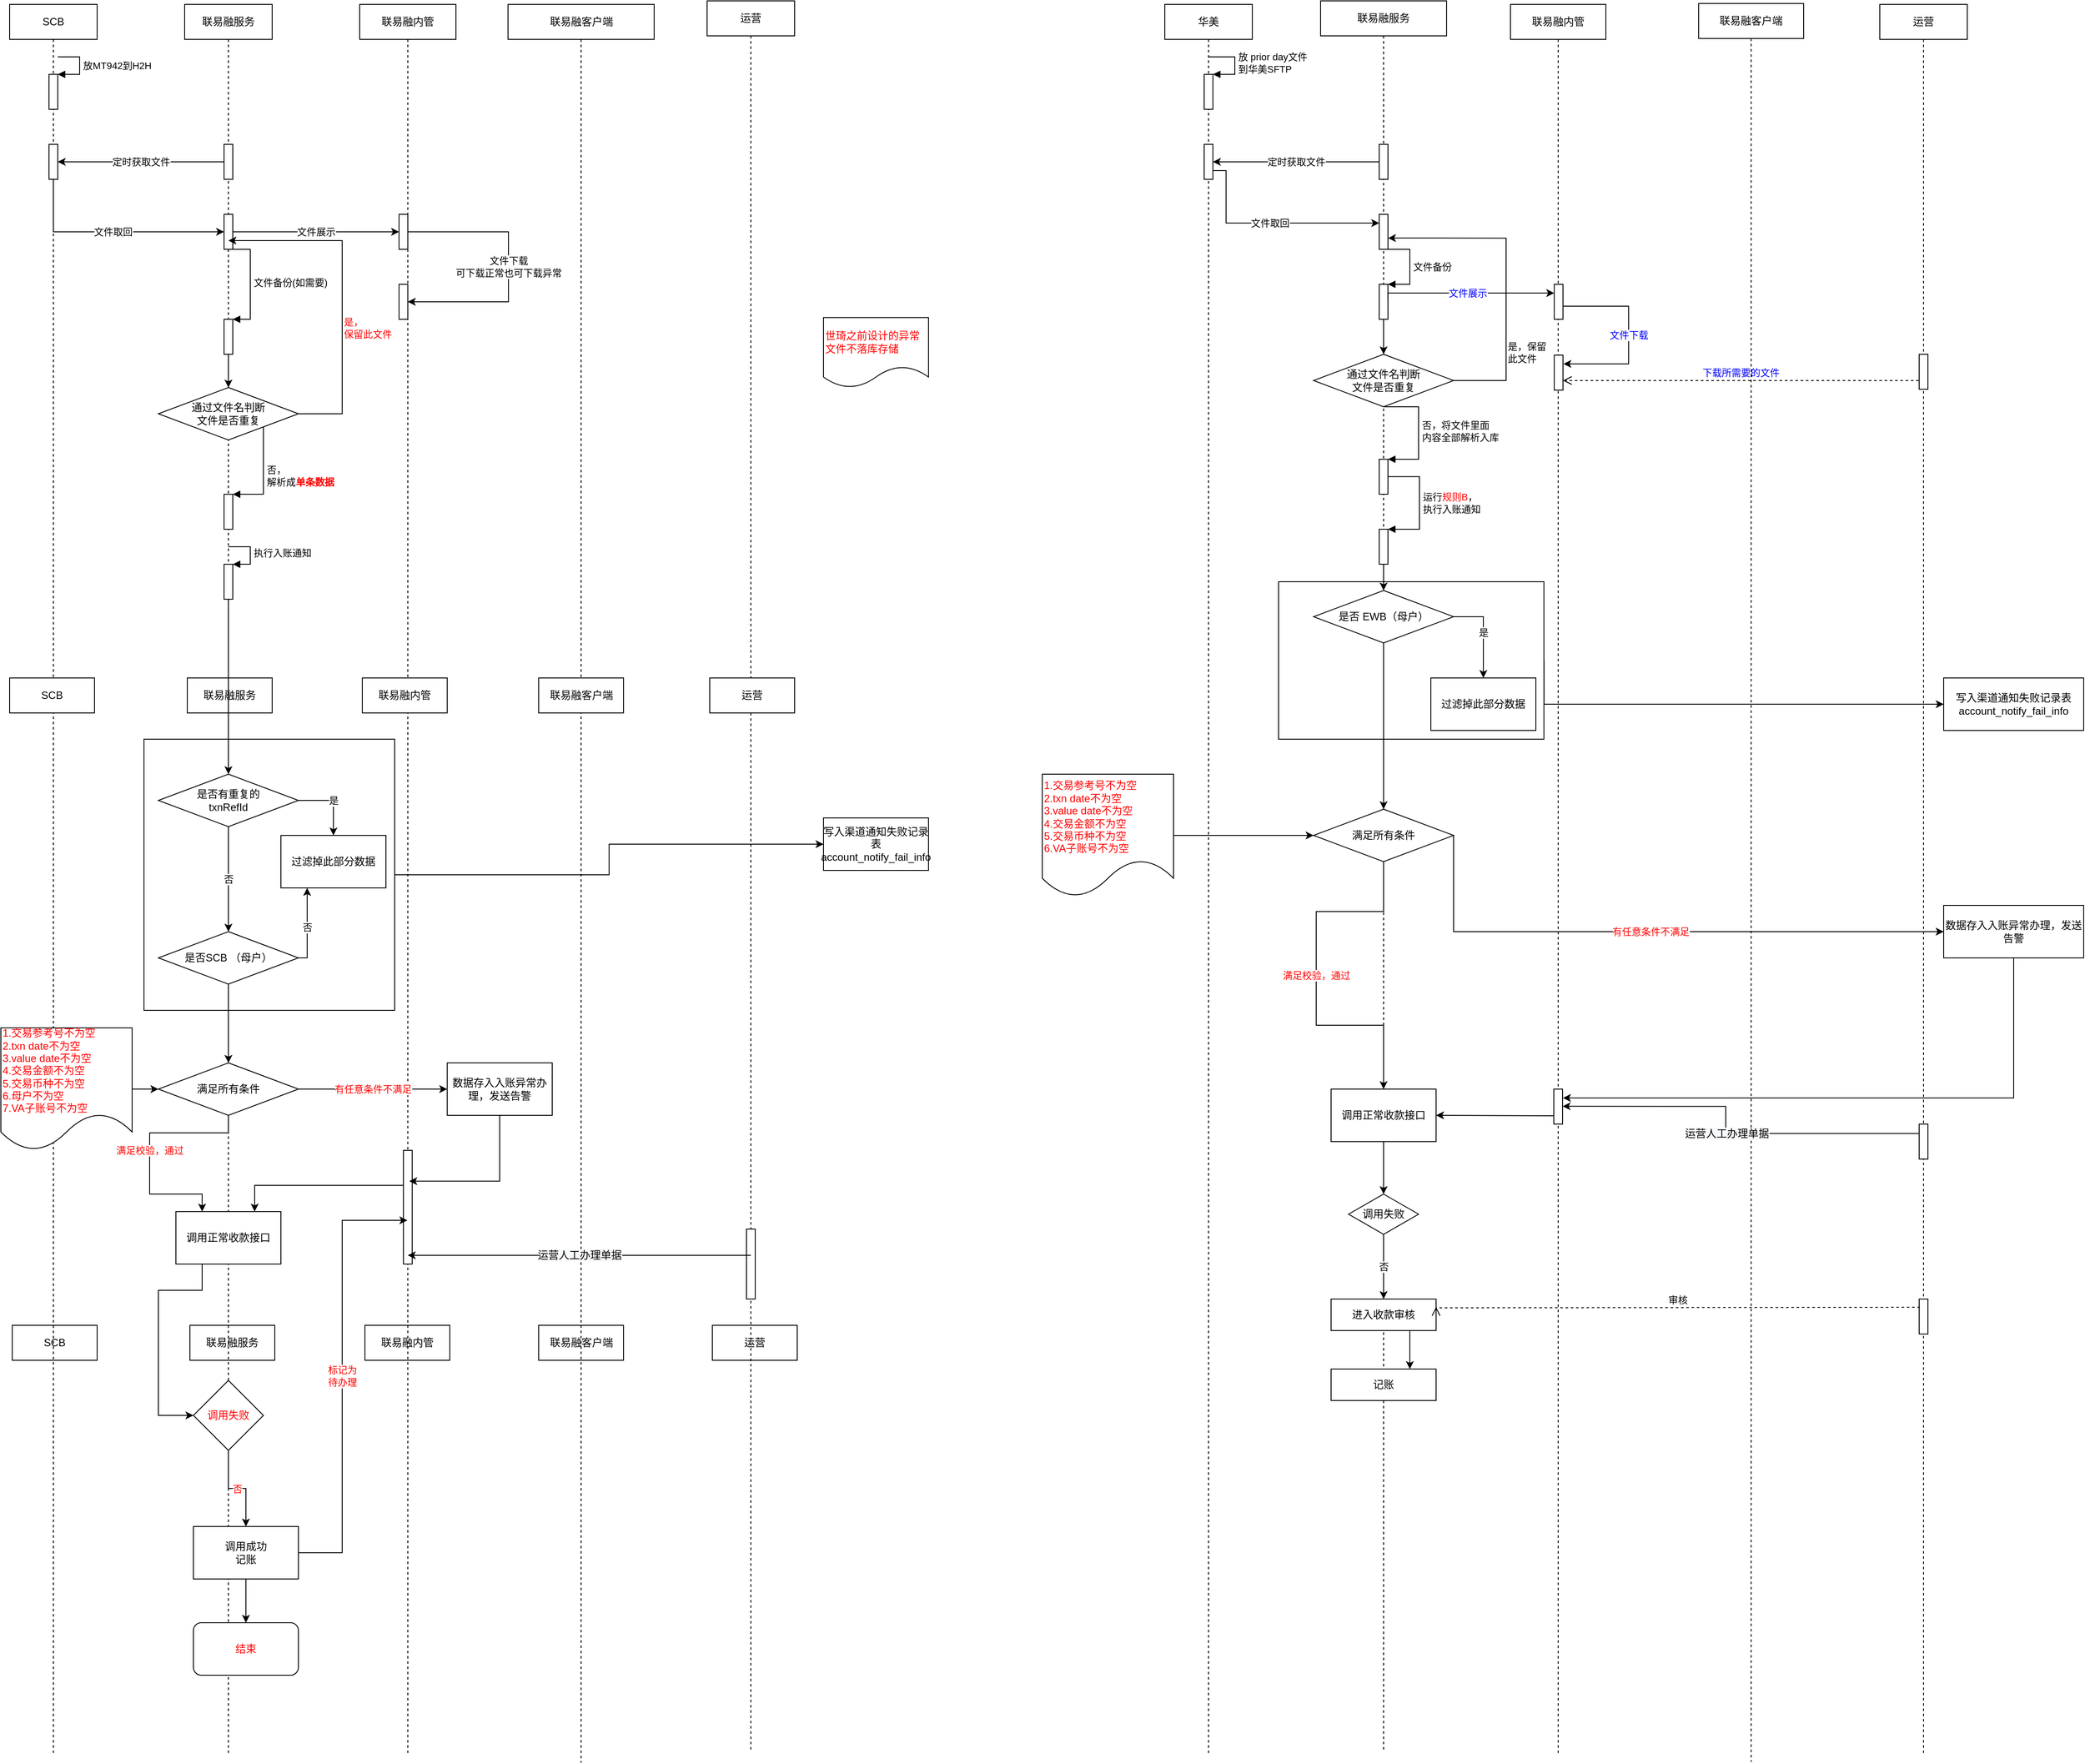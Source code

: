 <mxfile version="21.6.5" type="github">
  <diagram name="第 1 页" id="cnlhaJmNF9WSGoH__1HM">
    <mxGraphModel dx="1683" dy="845" grid="1" gridSize="10" guides="1" tooltips="1" connect="1" arrows="1" fold="1" page="1" pageScale="1" pageWidth="827" pageHeight="1169" math="0" shadow="0">
      <root>
        <mxCell id="0" />
        <mxCell id="1" parent="0" />
        <mxCell id="y_fuz6T118yYJJkcoksZ-1" value="联易融服务" style="rounded=0;whiteSpace=wrap;html=1;fontColor=#000000;" parent="1" diagramCategory="general" diagramName="Rectangle" vertex="1">
          <mxGeometry x="236" y="1550" width="97" height="40" as="geometry" />
        </mxCell>
        <mxCell id="y_fuz6T118yYJJkcoksZ-2" value="联易融客户端" style="rounded=0;whiteSpace=wrap;html=1;fontColor=#000000;" parent="1" diagramCategory="general" diagramName="Rectangle" vertex="1">
          <mxGeometry x="634.5" y="1550" width="97" height="40" as="geometry" />
        </mxCell>
        <mxCell id="y_fuz6T118yYJJkcoksZ-3" value="SCB" style="rounded=0;whiteSpace=wrap;html=1;fontColor=#000000;" parent="1" diagramCategory="general" diagramName="Rectangle" vertex="1">
          <mxGeometry x="33" y="1550" width="97" height="40" as="geometry" />
        </mxCell>
        <mxCell id="y_fuz6T118yYJJkcoksZ-4" value="联易融内管" style="rounded=0;whiteSpace=wrap;html=1;fontColor=#000000;" parent="1" diagramCategory="general" diagramName="Rectangle" vertex="1">
          <mxGeometry x="436" y="1550" width="97" height="40" as="geometry" />
        </mxCell>
        <mxCell id="y_fuz6T118yYJJkcoksZ-5" value="运营" style="rounded=0;whiteSpace=wrap;html=1;fontColor=#000000;" parent="1" diagramCategory="general" diagramName="Rectangle" vertex="1">
          <mxGeometry x="833" y="1550" width="97" height="40" as="geometry" />
        </mxCell>
        <mxCell id="y_fuz6T118yYJJkcoksZ-6" value="SCB" style="shape=umlLifeline;perimeter=lifelinePerimeter;whiteSpace=wrap;html=1;container=1;collapsible=0;recursiveResize=0;outlineConnect=0;" parent="1" diagramCategory="uml" diagramName="Lifeline" vertex="1">
          <mxGeometry x="30" y="40" width="100" height="2000" as="geometry" />
        </mxCell>
        <mxCell id="y_fuz6T118yYJJkcoksZ-7" value="" style="html=1;points=[];perimeter=orthogonalPerimeter;" parent="y_fuz6T118yYJJkcoksZ-6" diagramCategory="uml" diagramName="SelfCall" vertex="1">
          <mxGeometry x="45" y="80" width="10" height="40" as="geometry" />
        </mxCell>
        <mxCell id="y_fuz6T118yYJJkcoksZ-8" value="放MT942到H2H" style="edgeStyle=orthogonalEdgeStyle;html=1;align=left;spacingLeft=2;endArrow=block;rounded=0;entryX=1;entryY=0;" parent="y_fuz6T118yYJJkcoksZ-6" target="y_fuz6T118yYJJkcoksZ-7" edge="1">
          <mxGeometry relative="1" as="geometry">
            <mxPoint x="55" y="60" as="sourcePoint" />
            <Array as="points">
              <mxPoint x="80" y="60" />
            </Array>
          </mxGeometry>
        </mxCell>
        <mxCell id="y_fuz6T118yYJJkcoksZ-9" value="" style="html=1;points=[];perimeter=orthogonalPerimeter;" parent="y_fuz6T118yYJJkcoksZ-6" diagramCategory="uml" diagramName="Activation" vertex="1">
          <mxGeometry x="45" y="160" width="10" height="40" as="geometry" />
        </mxCell>
        <mxCell id="y_fuz6T118yYJJkcoksZ-10" value="联易融服务" style="shape=umlLifeline;perimeter=lifelinePerimeter;whiteSpace=wrap;html=1;container=1;collapsible=0;recursiveResize=0;outlineConnect=0;" parent="1" diagramCategory="uml" diagramName="Lifeline" vertex="1">
          <mxGeometry x="230" y="40" width="100" height="2000" as="geometry" />
        </mxCell>
        <mxCell id="y_fuz6T118yYJJkcoksZ-11" value="" style="html=1;points=[];perimeter=orthogonalPerimeter;" parent="y_fuz6T118yYJJkcoksZ-10" diagramCategory="uml" diagramName="Activation" vertex="1">
          <mxGeometry x="45" y="160" width="10" height="40" as="geometry" />
        </mxCell>
        <mxCell id="y_fuz6T118yYJJkcoksZ-12" value="" style="html=1;points=[];perimeter=orthogonalPerimeter;" parent="y_fuz6T118yYJJkcoksZ-10" diagramCategory="uml" diagramName="Activation" vertex="1">
          <mxGeometry x="45" y="240" width="10" height="40" as="geometry" />
        </mxCell>
        <mxCell id="y_fuz6T118yYJJkcoksZ-13" value="" style="html=1;points=[];perimeter=orthogonalPerimeter;" parent="y_fuz6T118yYJJkcoksZ-10" diagramCategory="uml" diagramName="SelfCall" vertex="1">
          <mxGeometry x="45" y="360" width="10" height="40" as="geometry" />
        </mxCell>
        <mxCell id="y_fuz6T118yYJJkcoksZ-14" value="文件备份(如需要)" style="edgeStyle=orthogonalEdgeStyle;html=1;align=left;spacingLeft=2;endArrow=block;rounded=0;entryX=1;entryY=0;" parent="y_fuz6T118yYJJkcoksZ-10" target="y_fuz6T118yYJJkcoksZ-13" edge="1">
          <mxGeometry relative="1" as="geometry">
            <mxPoint x="50" y="280" as="sourcePoint" />
            <Array as="points">
              <mxPoint x="75" y="280" />
              <mxPoint x="75" y="360" />
            </Array>
          </mxGeometry>
        </mxCell>
        <mxCell id="y_fuz6T118yYJJkcoksZ-15" value="" style="html=1;points=[];perimeter=orthogonalPerimeter;" parent="y_fuz6T118yYJJkcoksZ-10" diagramCategory="uml" diagramName="SelfCall" vertex="1">
          <mxGeometry x="45" y="560.03" width="10" height="40" as="geometry" />
        </mxCell>
        <mxCell id="y_fuz6T118yYJJkcoksZ-16" value="" style="html=1;points=[];perimeter=orthogonalPerimeter;" parent="y_fuz6T118yYJJkcoksZ-10" diagramCategory="uml" diagramName="SelfCall" vertex="1">
          <mxGeometry x="45" y="640.03" width="10" height="40" as="geometry" />
        </mxCell>
        <mxCell id="y_fuz6T118yYJJkcoksZ-17" value="执行入账通知" style="edgeStyle=orthogonalEdgeStyle;html=1;align=left;spacingLeft=2;endArrow=block;rounded=0;entryX=1;entryY=0;" parent="y_fuz6T118yYJJkcoksZ-10" target="y_fuz6T118yYJJkcoksZ-16" edge="1">
          <mxGeometry relative="1" as="geometry">
            <mxPoint x="50" y="620.03" as="sourcePoint" />
            <Array as="points">
              <mxPoint x="75" y="620.03" />
            </Array>
          </mxGeometry>
        </mxCell>
        <mxCell id="y_fuz6T118yYJJkcoksZ-18" value="联易融服务" style="rounded=0;whiteSpace=wrap;html=1;fontColor=#000000;" parent="y_fuz6T118yYJJkcoksZ-10" diagramCategory="general" diagramName="Rectangle" vertex="1">
          <mxGeometry x="3" y="770" width="97" height="40" as="geometry" />
        </mxCell>
        <mxCell id="y_fuz6T118yYJJkcoksZ-19" value="调用失败" style="rhombus;whiteSpace=wrap;html=1;fontColor=#FF0000;" parent="y_fuz6T118yYJJkcoksZ-10" diagramCategory="general" diagramName="Diamond" vertex="1">
          <mxGeometry x="10" y="1573" width="80" height="80" as="geometry" />
        </mxCell>
        <mxCell id="y_fuz6T118yYJJkcoksZ-20" value="联易融内管" style="shape=umlLifeline;perimeter=lifelinePerimeter;whiteSpace=wrap;html=1;container=1;collapsible=0;recursiveResize=0;outlineConnect=0;" parent="1" diagramCategory="uml" diagramName="Lifeline" vertex="1">
          <mxGeometry x="430" y="40" width="110" height="2000" as="geometry" />
        </mxCell>
        <mxCell id="y_fuz6T118yYJJkcoksZ-21" value="" style="html=1;points=[];perimeter=orthogonalPerimeter;" parent="y_fuz6T118yYJJkcoksZ-20" diagramCategory="uml" diagramName="Activation" vertex="1">
          <mxGeometry x="45" y="240" width="10" height="40" as="geometry" />
        </mxCell>
        <mxCell id="y_fuz6T118yYJJkcoksZ-22" value="" style="html=1;points=[];perimeter=orthogonalPerimeter;" parent="y_fuz6T118yYJJkcoksZ-20" diagramCategory="uml" diagramName="Activation" vertex="1">
          <mxGeometry x="45" y="320" width="10" height="40" as="geometry" />
        </mxCell>
        <mxCell id="y_fuz6T118yYJJkcoksZ-23" value="" style="html=1;points=[];perimeter=orthogonalPerimeter;" parent="y_fuz6T118yYJJkcoksZ-20" diagramCategory="uml" diagramName="Activation" vertex="1">
          <mxGeometry x="50" y="1310" width="10" height="130" as="geometry" />
        </mxCell>
        <mxCell id="y_fuz6T118yYJJkcoksZ-24" value="联易融客户端" style="shape=umlLifeline;perimeter=lifelinePerimeter;whiteSpace=wrap;html=1;container=1;collapsible=0;recursiveResize=0;outlineConnect=0;" parent="1" diagramCategory="uml" diagramName="Lifeline" vertex="1">
          <mxGeometry x="599.5" y="40" width="167" height="2010" as="geometry" />
        </mxCell>
        <mxCell id="y_fuz6T118yYJJkcoksZ-25" value="联易融客户端" style="rounded=0;whiteSpace=wrap;html=1;fontColor=#000000;" parent="y_fuz6T118yYJJkcoksZ-24" diagramCategory="general" diagramName="Rectangle" vertex="1">
          <mxGeometry x="35" y="770" width="97" height="40" as="geometry" />
        </mxCell>
        <mxCell id="y_fuz6T118yYJJkcoksZ-26" value="运营" style="shape=umlLifeline;perimeter=lifelinePerimeter;whiteSpace=wrap;html=1;container=1;collapsible=0;recursiveResize=0;outlineConnect=0;" parent="1" diagramCategory="uml" diagramName="Lifeline" vertex="1">
          <mxGeometry x="827" y="36" width="100" height="2000" as="geometry" />
        </mxCell>
        <mxCell id="y_fuz6T118yYJJkcoksZ-27" value="" style="html=1;points=[];perimeter=orthogonalPerimeter;fontColor=#FF0000;" parent="y_fuz6T118yYJJkcoksZ-26" diagramCategory="uml" diagramName="Activation" vertex="1">
          <mxGeometry x="45" y="1404" width="10" height="80" as="geometry" />
        </mxCell>
        <mxCell id="y_fuz6T118yYJJkcoksZ-28" value="定时获取文件" style="edgeStyle=orthogonalEdgeStyle;rounded=0;orthogonalLoop=1;jettySize=auto;html=1;" parent="1" source="y_fuz6T118yYJJkcoksZ-11" target="y_fuz6T118yYJJkcoksZ-9" edge="1">
          <mxGeometry relative="1" as="geometry" />
        </mxCell>
        <mxCell id="y_fuz6T118yYJJkcoksZ-29" value="文件取回" style="edgeStyle=orthogonalEdgeStyle;rounded=0;orthogonalLoop=1;jettySize=auto;html=1;" parent="1" source="y_fuz6T118yYJJkcoksZ-9" target="y_fuz6T118yYJJkcoksZ-12" edge="1">
          <mxGeometry relative="1" as="geometry">
            <Array as="points">
              <mxPoint x="80" y="300" />
            </Array>
          </mxGeometry>
        </mxCell>
        <mxCell id="y_fuz6T118yYJJkcoksZ-30" value="文件展示" style="edgeStyle=orthogonalEdgeStyle;rounded=0;orthogonalLoop=1;jettySize=auto;html=1;" parent="1" source="y_fuz6T118yYJJkcoksZ-12" target="y_fuz6T118yYJJkcoksZ-21" edge="1">
          <mxGeometry relative="1" as="geometry" />
        </mxCell>
        <mxCell id="y_fuz6T118yYJJkcoksZ-31" value="文件下载&lt;br /&gt;可下载正常也可下载异常" style="edgeStyle=orthogonalEdgeStyle;rounded=0;orthogonalLoop=1;jettySize=auto;html=1;" parent="1" source="y_fuz6T118yYJJkcoksZ-20" target="y_fuz6T118yYJJkcoksZ-20" edge="1">
          <mxGeometry relative="1" as="geometry">
            <Array as="points">
              <mxPoint x="600" y="300" />
              <mxPoint x="600" y="380" />
            </Array>
          </mxGeometry>
        </mxCell>
        <mxCell id="y_fuz6T118yYJJkcoksZ-32" value="是，&lt;br&gt;保留此文件" style="edgeStyle=orthogonalEdgeStyle;rounded=0;orthogonalLoop=1;jettySize=auto;html=1;exitX=1;exitY=0.5;exitDx=0;exitDy=0;align=left;fontColor=#FF0000;" parent="1" source="y_fuz6T118yYJJkcoksZ-33" edge="1">
          <mxGeometry x="-0.217" relative="1" as="geometry">
            <mxPoint x="280" y="310" as="targetPoint" />
            <Array as="points">
              <mxPoint x="410" y="508" />
              <mxPoint x="410" y="310" />
            </Array>
            <mxPoint as="offset" />
          </mxGeometry>
        </mxCell>
        <mxCell id="y_fuz6T118yYJJkcoksZ-33" value="通过文件名判断&lt;br /&gt;文件是否重复" style="rhombus;whiteSpace=wrap;html=1;" parent="1" diagramCategory="general" diagramName="Diamond" vertex="1">
          <mxGeometry x="200" y="478" width="160" height="60" as="geometry" />
        </mxCell>
        <mxCell id="y_fuz6T118yYJJkcoksZ-34" value="" style="edgeStyle=orthogonalEdgeStyle;rounded=0;orthogonalLoop=1;jettySize=auto;html=1;" parent="1" source="y_fuz6T118yYJJkcoksZ-13" target="y_fuz6T118yYJJkcoksZ-33" edge="1">
          <mxGeometry relative="1" as="geometry" />
        </mxCell>
        <mxCell id="y_fuz6T118yYJJkcoksZ-35" value="否，&lt;br /&gt;解析成&lt;b&gt;&lt;font color=&quot;#ff0000&quot;&gt;单条数据&lt;/font&gt;&lt;/b&gt;" style="edgeStyle=orthogonalEdgeStyle;html=1;align=left;spacingLeft=2;endArrow=block;rounded=0;entryX=1;entryY=0;exitX=1;exitY=1;exitDx=0;exitDy=0;" parent="1" source="y_fuz6T118yYJJkcoksZ-33" target="y_fuz6T118yYJJkcoksZ-15" edge="1">
          <mxGeometry relative="1" as="geometry">
            <mxPoint x="280" y="580.03" as="sourcePoint" />
            <Array as="points">
              <mxPoint x="320" y="600" />
            </Array>
          </mxGeometry>
        </mxCell>
        <mxCell id="y_fuz6T118yYJJkcoksZ-36" value="SCB" style="rounded=0;whiteSpace=wrap;html=1;fontColor=#000000;" parent="1" diagramCategory="general" diagramName="Rectangle" vertex="1">
          <mxGeometry x="30" y="810" width="97" height="40" as="geometry" />
        </mxCell>
        <mxCell id="y_fuz6T118yYJJkcoksZ-37" value="联易融内管" style="rounded=0;whiteSpace=wrap;html=1;fontColor=#000000;" parent="1" diagramCategory="general" diagramName="Rectangle" vertex="1">
          <mxGeometry x="433" y="810" width="97" height="40" as="geometry" />
        </mxCell>
        <mxCell id="y_fuz6T118yYJJkcoksZ-38" value="运营" style="rounded=0;whiteSpace=wrap;html=1;fontColor=#000000;" parent="1" diagramCategory="general" diagramName="Rectangle" vertex="1">
          <mxGeometry x="830" y="810" width="97" height="40" as="geometry" />
        </mxCell>
        <mxCell id="y_fuz6T118yYJJkcoksZ-39" value="世琦之前设计的异常文件不落库存储" style="shape=document;whiteSpace=wrap;html=1;boundedLbl=1;fontColor=#FF0000;align=left;" parent="1" diagramCategory="general" diagramName="Document" vertex="1">
          <mxGeometry x="960" y="398" width="120" height="80" as="geometry" />
        </mxCell>
        <mxCell id="y_fuz6T118yYJJkcoksZ-40" style="edgeStyle=orthogonalEdgeStyle;rounded=0;orthogonalLoop=1;jettySize=auto;html=1;exitX=1;exitY=0.5;exitDx=0;exitDy=0;entryX=0;entryY=0.5;entryDx=0;entryDy=0;" parent="1" source="y_fuz6T118yYJJkcoksZ-41" target="y_fuz6T118yYJJkcoksZ-50" edge="1">
          <mxGeometry relative="1" as="geometry" />
        </mxCell>
        <mxCell id="y_fuz6T118yYJJkcoksZ-41" value="" style="rounded=0;whiteSpace=wrap;html=1;" parent="1" diagramCategory="general" diagramName="Rectangle" vertex="1">
          <mxGeometry x="183.5" y="880" width="286.5" height="310" as="geometry" />
        </mxCell>
        <mxCell id="y_fuz6T118yYJJkcoksZ-42" value="是" style="edgeStyle=orthogonalEdgeStyle;rounded=0;orthogonalLoop=1;jettySize=auto;html=1;exitX=1;exitY=0.5;exitDx=0;exitDy=0;" parent="1" source="y_fuz6T118yYJJkcoksZ-44" target="y_fuz6T118yYJJkcoksZ-45" edge="1">
          <mxGeometry relative="1" as="geometry">
            <mxPoint x="395" y="1040" as="targetPoint" />
          </mxGeometry>
        </mxCell>
        <mxCell id="y_fuz6T118yYJJkcoksZ-43" value="否" style="edgeStyle=orthogonalEdgeStyle;rounded=0;orthogonalLoop=1;jettySize=auto;html=1;exitX=0.5;exitY=1;exitDx=0;exitDy=0;" parent="1" source="y_fuz6T118yYJJkcoksZ-44" target="y_fuz6T118yYJJkcoksZ-49" edge="1">
          <mxGeometry relative="1" as="geometry" />
        </mxCell>
        <mxCell id="y_fuz6T118yYJJkcoksZ-44" value="是否有重复的&lt;br /&gt;txnRefId" style="rhombus;whiteSpace=wrap;html=1;" parent="1" diagramCategory="general" diagramName="Diamond" vertex="1">
          <mxGeometry x="200" y="920" width="160" height="60" as="geometry" />
        </mxCell>
        <mxCell id="y_fuz6T118yYJJkcoksZ-45" value="过滤掉此部分数据" style="rounded=0;whiteSpace=wrap;html=1;" parent="1" diagramCategory="general" diagramName="Rectangle" vertex="1">
          <mxGeometry x="340" y="990" width="120" height="60" as="geometry" />
        </mxCell>
        <mxCell id="y_fuz6T118yYJJkcoksZ-46" value="" style="edgeStyle=orthogonalEdgeStyle;rounded=0;orthogonalLoop=1;jettySize=auto;html=1;" parent="1" source="y_fuz6T118yYJJkcoksZ-16" target="y_fuz6T118yYJJkcoksZ-44" edge="1">
          <mxGeometry relative="1" as="geometry">
            <mxPoint x="280" y="800.03" as="targetPoint" />
          </mxGeometry>
        </mxCell>
        <mxCell id="y_fuz6T118yYJJkcoksZ-47" value="否" style="edgeStyle=orthogonalEdgeStyle;rounded=0;orthogonalLoop=1;jettySize=auto;html=1;exitX=1;exitY=0.5;exitDx=0;exitDy=0;entryX=0.25;entryY=1;entryDx=0;entryDy=0;" parent="1" source="y_fuz6T118yYJJkcoksZ-49" target="y_fuz6T118yYJJkcoksZ-45" edge="1">
          <mxGeometry relative="1" as="geometry">
            <Array as="points">
              <mxPoint x="370" y="1130" />
            </Array>
          </mxGeometry>
        </mxCell>
        <mxCell id="y_fuz6T118yYJJkcoksZ-48" style="edgeStyle=orthogonalEdgeStyle;rounded=0;orthogonalLoop=1;jettySize=auto;html=1;exitX=0.5;exitY=1;exitDx=0;exitDy=0;entryX=0.5;entryY=0;entryDx=0;entryDy=0;" parent="1" source="y_fuz6T118yYJJkcoksZ-49" target="y_fuz6T118yYJJkcoksZ-53" edge="1">
          <mxGeometry relative="1" as="geometry" />
        </mxCell>
        <mxCell id="y_fuz6T118yYJJkcoksZ-49" value="是否SCB （母户）" style="rhombus;whiteSpace=wrap;html=1;" parent="1" diagramCategory="general" diagramName="Diamond" vertex="1">
          <mxGeometry x="200" y="1100" width="160" height="60" as="geometry" />
        </mxCell>
        <mxCell id="y_fuz6T118yYJJkcoksZ-50" value="&lt;span style&gt;写入渠道通知失败记录表account_notify_fail_info&lt;/span&gt;" style="rounded=0;whiteSpace=wrap;html=1;" parent="1" diagramCategory="general" diagramName="Rectangle" vertex="1">
          <mxGeometry x="960" y="970" width="120" height="60" as="geometry" />
        </mxCell>
        <mxCell id="y_fuz6T118yYJJkcoksZ-51" value="满足校验，通过" style="edgeStyle=orthogonalEdgeStyle;rounded=0;orthogonalLoop=1;jettySize=auto;html=1;exitX=0.5;exitY=1;exitDx=0;exitDy=0;entryX=0.25;entryY=0;entryDx=0;entryDy=0;fontColor=#FF0000;" parent="1" source="y_fuz6T118yYJJkcoksZ-53" target="y_fuz6T118yYJJkcoksZ-59" edge="1">
          <mxGeometry relative="1" as="geometry">
            <Array as="points">
              <mxPoint x="280" y="1330" />
              <mxPoint x="190" y="1330" />
              <mxPoint x="190" y="1400" />
              <mxPoint x="250" y="1400" />
            </Array>
          </mxGeometry>
        </mxCell>
        <mxCell id="y_fuz6T118yYJJkcoksZ-52" value="有任意条件不满足" style="edgeStyle=orthogonalEdgeStyle;rounded=0;orthogonalLoop=1;jettySize=auto;html=1;exitX=1;exitY=0.5;exitDx=0;exitDy=0;entryX=0;entryY=0.5;entryDx=0;entryDy=0;fontColor=#FF0000;" parent="1" source="y_fuz6T118yYJJkcoksZ-53" target="y_fuz6T118yYJJkcoksZ-57" edge="1">
          <mxGeometry relative="1" as="geometry">
            <Array as="points">
              <mxPoint x="520" y="1280" />
              <mxPoint x="520" y="1280" />
            </Array>
          </mxGeometry>
        </mxCell>
        <mxCell id="y_fuz6T118yYJJkcoksZ-53" value="满足所有条件" style="rhombus;whiteSpace=wrap;html=1;" parent="1" diagramCategory="general" diagramName="Diamond" vertex="1">
          <mxGeometry x="200" y="1250" width="160" height="60" as="geometry" />
        </mxCell>
        <mxCell id="y_fuz6T118yYJJkcoksZ-54" value="" style="edgeStyle=orthogonalEdgeStyle;rounded=0;orthogonalLoop=1;jettySize=auto;html=1;" parent="1" source="y_fuz6T118yYJJkcoksZ-55" target="y_fuz6T118yYJJkcoksZ-53" edge="1">
          <mxGeometry relative="1" as="geometry" />
        </mxCell>
        <mxCell id="y_fuz6T118yYJJkcoksZ-55" value="1.交易参考号不为空&lt;br /&gt;2.txn date不为空&lt;br /&gt;3.value date不为空&lt;br /&gt;4.&lt;span style&gt;交易金额不为空&lt;br /&gt;&lt;/span&gt;5.交易币种不为空&lt;br /&gt;6.母户不为空&lt;br /&gt;7.VA子账号不为空" style="shape=document;whiteSpace=wrap;html=1;boundedLbl=1;fontColor=#FF0000;align=left;" parent="1" diagramCategory="general" diagramName="Document" vertex="1">
          <mxGeometry x="20" y="1210" width="150" height="140" as="geometry" />
        </mxCell>
        <mxCell id="y_fuz6T118yYJJkcoksZ-56" style="edgeStyle=orthogonalEdgeStyle;rounded=0;orthogonalLoop=1;jettySize=auto;html=1;exitX=0.5;exitY=1;exitDx=0;exitDy=0;fontColor=#FF0000;entryX=0.671;entryY=0.271;entryDx=0;entryDy=0;entryPerimeter=0;" parent="1" source="y_fuz6T118yYJJkcoksZ-57" target="y_fuz6T118yYJJkcoksZ-23" edge="1">
          <mxGeometry relative="1" as="geometry">
            <Array as="points">
              <mxPoint x="590" y="1385" />
            </Array>
          </mxGeometry>
        </mxCell>
        <mxCell id="y_fuz6T118yYJJkcoksZ-57" value="数据存入入账异常办理，发送告警" style="rounded=0;whiteSpace=wrap;html=1;" parent="1" diagramCategory="general" diagramName="Rectangle" vertex="1">
          <mxGeometry x="530" y="1250" width="120" height="60" as="geometry" />
        </mxCell>
        <mxCell id="y_fuz6T118yYJJkcoksZ-58" style="edgeStyle=orthogonalEdgeStyle;rounded=0;orthogonalLoop=1;jettySize=auto;html=1;exitX=0.25;exitY=1;exitDx=0;exitDy=0;fontColor=#FF0000;" parent="1" source="y_fuz6T118yYJJkcoksZ-59" target="y_fuz6T118yYJJkcoksZ-19" edge="1">
          <mxGeometry relative="1" as="geometry">
            <mxPoint x="280" y="1573.0" as="sourcePoint" />
            <Array as="points">
              <mxPoint x="250" y="1510" />
              <mxPoint x="200" y="1510" />
              <mxPoint x="200" y="1653" />
            </Array>
          </mxGeometry>
        </mxCell>
        <mxCell id="y_fuz6T118yYJJkcoksZ-59" value="调用正常收款接口" style="rounded=0;whiteSpace=wrap;html=1;" parent="1" diagramCategory="general" diagramName="Rectangle" vertex="1">
          <mxGeometry x="220" y="1420" width="120" height="60" as="geometry" />
        </mxCell>
        <mxCell id="y_fuz6T118yYJJkcoksZ-60" value="结束" style="rounded=1;whiteSpace=wrap;html=1;fontColor=#FF0000;" parent="1" diagramCategory="general" diagramName="RoundedRectangle" vertex="1">
          <mxGeometry x="240" y="1890" width="120" height="60" as="geometry" />
        </mxCell>
        <mxCell id="y_fuz6T118yYJJkcoksZ-61" style="edgeStyle=orthogonalEdgeStyle;rounded=0;orthogonalLoop=1;jettySize=auto;html=1;exitX=0.5;exitY=1;exitDx=0;exitDy=0;entryX=0.5;entryY=0;entryDx=0;entryDy=0;fontColor=#FF0000;" parent="1" source="y_fuz6T118yYJJkcoksZ-62" target="y_fuz6T118yYJJkcoksZ-60" edge="1">
          <mxGeometry relative="1" as="geometry" />
        </mxCell>
        <mxCell id="y_fuz6T118yYJJkcoksZ-62" value="调用成功&lt;br /&gt;记账" style="rounded=0;whiteSpace=wrap;html=1;" parent="1" diagramCategory="general" diagramName="Rectangle" vertex="1">
          <mxGeometry x="240" y="1780" width="120" height="60" as="geometry" />
        </mxCell>
        <mxCell id="y_fuz6T118yYJJkcoksZ-63" value="否" style="edgeStyle=orthogonalEdgeStyle;rounded=0;orthogonalLoop=1;jettySize=auto;html=1;fontColor=#FF0000;" parent="1" source="y_fuz6T118yYJJkcoksZ-19" target="y_fuz6T118yYJJkcoksZ-62" edge="1">
          <mxGeometry relative="1" as="geometry" />
        </mxCell>
        <mxCell id="y_fuz6T118yYJJkcoksZ-64" value="&lt;span style=&quot;color: rgb(0, 0, 0); font-family: Helvetica; font-size: 12px; font-style: normal; font-variant-ligatures: no-common-ligatures; font-variant-caps: normal; font-weight: 400; letter-spacing: normal; orphans: 2; text-align: center; text-indent: 0px; text-transform: none; widows: 2; word-spacing: 0px; -webkit-text-stroke-width: 0px; background-color: rgb(248, 249, 250); text-decoration-thickness: initial; text-decoration-style: initial; text-decoration-color: initial; float: none; display: inline !important;&quot;&gt;运营人工办理单据&lt;/span&gt;" style="edgeStyle=orthogonalEdgeStyle;rounded=0;orthogonalLoop=1;jettySize=auto;html=1;fontColor=#FF0000;" parent="1" target="y_fuz6T118yYJJkcoksZ-20" edge="1">
          <mxGeometry relative="1" as="geometry">
            <mxPoint x="792" y="1400" as="targetPoint" />
            <Array as="points">
              <mxPoint x="877" y="1470" />
            </Array>
            <mxPoint x="877" y="1470" as="sourcePoint" />
          </mxGeometry>
        </mxCell>
        <mxCell id="y_fuz6T118yYJJkcoksZ-65" value="" style="edgeStyle=orthogonalEdgeStyle;rounded=0;orthogonalLoop=1;jettySize=auto;html=1;fontColor=#FF0000;entryX=0.75;entryY=0;entryDx=0;entryDy=0;" parent="1" source="y_fuz6T118yYJJkcoksZ-23" target="y_fuz6T118yYJJkcoksZ-59" edge="1">
          <mxGeometry relative="1" as="geometry">
            <Array as="points">
              <mxPoint x="310" y="1390" />
            </Array>
          </mxGeometry>
        </mxCell>
        <mxCell id="y_fuz6T118yYJJkcoksZ-66" value="标记为&lt;br /&gt;待办理" style="edgeStyle=orthogonalEdgeStyle;rounded=0;orthogonalLoop=1;jettySize=auto;html=1;exitX=1;exitY=0.5;exitDx=0;exitDy=0;fontColor=#FF0000;" parent="1" source="y_fuz6T118yYJJkcoksZ-62" target="y_fuz6T118yYJJkcoksZ-20" edge="1">
          <mxGeometry relative="1" as="geometry">
            <mxPoint x="320" y="1800" as="sourcePoint" />
            <mxPoint x="422.55" y="1490" as="targetPoint" />
            <Array as="points">
              <mxPoint x="410" y="1810" />
              <mxPoint x="410" y="1430" />
            </Array>
          </mxGeometry>
        </mxCell>
        <mxCell id="y_fuz6T118yYJJkcoksZ-72" value="华美" style="shape=umlLifeline;perimeter=lifelinePerimeter;whiteSpace=wrap;html=1;container=1;collapsible=0;recursiveResize=0;outlineConnect=0;" parent="1" diagramCategory="uml" diagramName="Lifeline" vertex="1">
          <mxGeometry x="1350" y="40" width="100" height="2000" as="geometry" />
        </mxCell>
        <mxCell id="y_fuz6T118yYJJkcoksZ-73" value="" style="html=1;points=[];perimeter=orthogonalPerimeter;" parent="y_fuz6T118yYJJkcoksZ-72" diagramCategory="uml" diagramName="SelfCall" vertex="1">
          <mxGeometry x="45" y="80" width="10" height="40" as="geometry" />
        </mxCell>
        <mxCell id="y_fuz6T118yYJJkcoksZ-74" value="放 prior day文件&lt;br&gt;到华美SFTP" style="edgeStyle=orthogonalEdgeStyle;html=1;align=left;spacingLeft=2;endArrow=block;rounded=0;entryX=1;entryY=0;exitX=0.5;exitY=0.03;exitDx=0;exitDy=0;exitPerimeter=0;" parent="y_fuz6T118yYJJkcoksZ-72" target="y_fuz6T118yYJJkcoksZ-73" edge="1" source="y_fuz6T118yYJJkcoksZ-72">
          <mxGeometry x="-0.007" relative="1" as="geometry">
            <mxPoint x="55" y="60" as="sourcePoint" />
            <Array as="points">
              <mxPoint x="80" y="60" />
              <mxPoint x="80" y="80" />
            </Array>
            <mxPoint as="offset" />
          </mxGeometry>
        </mxCell>
        <mxCell id="y_fuz6T118yYJJkcoksZ-75" value="" style="html=1;points=[];perimeter=orthogonalPerimeter;" parent="y_fuz6T118yYJJkcoksZ-72" diagramCategory="uml" diagramName="Activation" vertex="1">
          <mxGeometry x="45" y="160" width="10" height="40" as="geometry" />
        </mxCell>
        <mxCell id="y_fuz6T118yYJJkcoksZ-76" value="联易融服务" style="shape=umlLifeline;perimeter=lifelinePerimeter;whiteSpace=wrap;html=1;container=1;collapsible=0;recursiveResize=0;outlineConnect=0;" parent="1" diagramCategory="uml" diagramName="Lifeline" vertex="1">
          <mxGeometry x="1528" y="36" width="144" height="2000" as="geometry" />
        </mxCell>
        <mxCell id="y_fuz6T118yYJJkcoksZ-77" value="" style="html=1;points=[];perimeter=orthogonalPerimeter;" parent="y_fuz6T118yYJJkcoksZ-76" diagramCategory="uml" diagramName="Activation" vertex="1">
          <mxGeometry x="67" y="164" width="10" height="40" as="geometry" />
        </mxCell>
        <mxCell id="y_fuz6T118yYJJkcoksZ-78" value="" style="html=1;points=[];perimeter=orthogonalPerimeter;" parent="y_fuz6T118yYJJkcoksZ-76" diagramCategory="uml" diagramName="Activation" vertex="1">
          <mxGeometry x="67" y="244" width="10" height="40" as="geometry" />
        </mxCell>
        <mxCell id="y_fuz6T118yYJJkcoksZ-79" value="" style="html=1;points=[];perimeter=orthogonalPerimeter;" parent="y_fuz6T118yYJJkcoksZ-76" diagramCategory="uml" diagramName="SelfCall" vertex="1">
          <mxGeometry x="67" y="324" width="10" height="40" as="geometry" />
        </mxCell>
        <mxCell id="y_fuz6T118yYJJkcoksZ-80" value="文件备份" style="edgeStyle=orthogonalEdgeStyle;html=1;align=left;spacingLeft=2;endArrow=block;rounded=0;entryX=1;entryY=0;" parent="y_fuz6T118yYJJkcoksZ-76" target="y_fuz6T118yYJJkcoksZ-79" edge="1">
          <mxGeometry relative="1" as="geometry">
            <mxPoint x="77" y="284" as="sourcePoint" />
            <Array as="points">
              <mxPoint x="102" y="284" />
              <mxPoint x="102" y="324" />
            </Array>
          </mxGeometry>
        </mxCell>
        <mxCell id="y_fuz6T118yYJJkcoksZ-81" value="" style="html=1;points=[];perimeter=orthogonalPerimeter;" parent="y_fuz6T118yYJJkcoksZ-76" diagramCategory="uml" diagramName="SelfCall" vertex="1">
          <mxGeometry x="67" y="524" width="10" height="40" as="geometry" />
        </mxCell>
        <mxCell id="y_fuz6T118yYJJkcoksZ-82" value="" style="html=1;points=[];perimeter=orthogonalPerimeter;" parent="y_fuz6T118yYJJkcoksZ-76" diagramCategory="uml" diagramName="SelfCall" vertex="1">
          <mxGeometry x="67" y="604" width="10" height="40" as="geometry" />
        </mxCell>
        <mxCell id="y_fuz6T118yYJJkcoksZ-83" value="运行&lt;font color=&quot;#ff0000&quot;&gt;规则B&lt;/font&gt;，&lt;br&gt;执行入账通知" style="edgeStyle=orthogonalEdgeStyle;html=1;align=left;spacingLeft=2;endArrow=block;rounded=0;entryX=1;entryY=0;exitX=1.049;exitY=0.498;exitDx=0;exitDy=0;exitPerimeter=0;" parent="y_fuz6T118yYJJkcoksZ-76" target="y_fuz6T118yYJJkcoksZ-82" edge="1" source="y_fuz6T118yYJJkcoksZ-81">
          <mxGeometry relative="1" as="geometry">
            <mxPoint x="58" y="623.03" as="sourcePoint" />
            <Array as="points">
              <mxPoint x="113" y="544" />
              <mxPoint x="113" y="604" />
            </Array>
          </mxGeometry>
        </mxCell>
        <mxCell id="y_fuz6T118yYJJkcoksZ-85" value="调用失败" style="rhombus;whiteSpace=wrap;html=1;fontColor=#000000;" parent="y_fuz6T118yYJJkcoksZ-76" diagramCategory="general" diagramName="Diamond" vertex="1">
          <mxGeometry x="32" y="1364" width="80" height="46" as="geometry" />
        </mxCell>
        <mxCell id="y_fuz6T118yYJJkcoksZ-99" value="通过文件名判断&lt;br /&gt;文件是否重复" style="rhombus;whiteSpace=wrap;html=1;" parent="y_fuz6T118yYJJkcoksZ-76" diagramCategory="general" diagramName="Diamond" vertex="1">
          <mxGeometry x="-8" y="404" width="160" height="60" as="geometry" />
        </mxCell>
        <mxCell id="y_fuz6T118yYJJkcoksZ-100" value="" style="edgeStyle=orthogonalEdgeStyle;rounded=0;orthogonalLoop=1;jettySize=auto;html=1;" parent="y_fuz6T118yYJJkcoksZ-76" source="y_fuz6T118yYJJkcoksZ-79" target="y_fuz6T118yYJJkcoksZ-99" edge="1">
          <mxGeometry relative="1" as="geometry" />
        </mxCell>
        <mxCell id="y_fuz6T118yYJJkcoksZ-101" value="否，将文件里面&lt;br&gt;内容全部解析入库" style="edgeStyle=orthogonalEdgeStyle;html=1;align=left;spacingLeft=2;endArrow=block;rounded=0;entryX=1;entryY=0;exitX=0.5;exitY=1;exitDx=0;exitDy=0;" parent="y_fuz6T118yYJJkcoksZ-76" source="y_fuz6T118yYJJkcoksZ-99" target="y_fuz6T118yYJJkcoksZ-81" edge="1">
          <mxGeometry x="-0.002" relative="1" as="geometry">
            <mxPoint x="58" y="543.03" as="sourcePoint" />
            <Array as="points">
              <mxPoint x="112" y="464" />
              <mxPoint x="112" y="524" />
            </Array>
            <mxPoint as="offset" />
          </mxGeometry>
        </mxCell>
        <mxCell id="y_fuz6T118yYJJkcoksZ-98" value="是，保留&lt;br&gt;此文件" style="edgeStyle=orthogonalEdgeStyle;rounded=0;orthogonalLoop=1;jettySize=auto;html=1;exitX=1;exitY=0.5;exitDx=0;exitDy=0;align=left;fontColor=#000000;entryX=1.007;entryY=0.679;entryDx=0;entryDy=0;entryPerimeter=0;" parent="y_fuz6T118yYJJkcoksZ-76" source="y_fuz6T118yYJJkcoksZ-99" edge="1" target="y_fuz6T118yYJJkcoksZ-78">
          <mxGeometry x="-0.487" relative="1" as="geometry">
            <mxPoint x="85" y="275" as="targetPoint" />
            <Array as="points">
              <mxPoint x="212" y="434" />
              <mxPoint x="212" y="271" />
            </Array>
            <mxPoint as="offset" />
          </mxGeometry>
        </mxCell>
        <mxCell id="acTJYgkgQK9AkDypiMQt-4" style="edgeStyle=orthogonalEdgeStyle;rounded=0;orthogonalLoop=1;jettySize=auto;html=1;exitX=0.5;exitY=1;exitDx=0;exitDy=0;entryX=0.5;entryY=0;entryDx=0;entryDy=0;" edge="1" parent="y_fuz6T118yYJJkcoksZ-76" source="y_fuz6T118yYJJkcoksZ-125" target="y_fuz6T118yYJJkcoksZ-85">
          <mxGeometry relative="1" as="geometry" />
        </mxCell>
        <mxCell id="y_fuz6T118yYJJkcoksZ-125" value="调用正常收款接口" style="rounded=0;whiteSpace=wrap;html=1;" parent="y_fuz6T118yYJJkcoksZ-76" diagramCategory="general" diagramName="Rectangle" vertex="1">
          <mxGeometry x="12" y="1244" width="120" height="60" as="geometry" />
        </mxCell>
        <mxCell id="y_fuz6T118yYJJkcoksZ-119" value="满足所有条件" style="rhombus;whiteSpace=wrap;html=1;" parent="y_fuz6T118yYJJkcoksZ-76" diagramCategory="general" diagramName="Diamond" vertex="1">
          <mxGeometry x="-8" y="924" width="160" height="60" as="geometry" />
        </mxCell>
        <mxCell id="y_fuz6T118yYJJkcoksZ-117" value="满足校验，通过" style="edgeStyle=orthogonalEdgeStyle;rounded=0;orthogonalLoop=1;jettySize=auto;html=1;exitX=0.5;exitY=1;exitDx=0;exitDy=0;entryX=0.5;entryY=0;entryDx=0;entryDy=0;fontColor=#FF0000;" parent="y_fuz6T118yYJJkcoksZ-76" source="y_fuz6T118yYJJkcoksZ-119" target="y_fuz6T118yYJJkcoksZ-125" edge="1">
          <mxGeometry relative="1" as="geometry">
            <Array as="points">
              <mxPoint x="72" y="1041" />
              <mxPoint x="-5" y="1041" />
              <mxPoint x="-5" y="1171" />
              <mxPoint x="72" y="1171" />
            </Array>
          </mxGeometry>
        </mxCell>
        <mxCell id="acTJYgkgQK9AkDypiMQt-12" style="edgeStyle=orthogonalEdgeStyle;rounded=0;orthogonalLoop=1;jettySize=auto;html=1;exitX=0.75;exitY=1;exitDx=0;exitDy=0;entryX=0.75;entryY=0;entryDx=0;entryDy=0;" edge="1" parent="y_fuz6T118yYJJkcoksZ-76" source="y_fuz6T118yYJJkcoksZ-128" target="acTJYgkgQK9AkDypiMQt-9">
          <mxGeometry relative="1" as="geometry" />
        </mxCell>
        <mxCell id="y_fuz6T118yYJJkcoksZ-128" value="进入收款审核" style="rounded=0;whiteSpace=wrap;html=1;" parent="y_fuz6T118yYJJkcoksZ-76" diagramCategory="general" diagramName="Rectangle" vertex="1">
          <mxGeometry x="12" y="1484" width="120" height="36" as="geometry" />
        </mxCell>
        <mxCell id="y_fuz6T118yYJJkcoksZ-129" value="否" style="edgeStyle=orthogonalEdgeStyle;rounded=0;orthogonalLoop=1;jettySize=auto;html=1;fontColor=#000000;" parent="y_fuz6T118yYJJkcoksZ-76" source="y_fuz6T118yYJJkcoksZ-85" target="y_fuz6T118yYJJkcoksZ-128" edge="1">
          <mxGeometry relative="1" as="geometry" />
        </mxCell>
        <mxCell id="acTJYgkgQK9AkDypiMQt-9" value="记账" style="rounded=0;whiteSpace=wrap;html=1;" diagramCategory="general" diagramName="Rectangle" vertex="1" parent="y_fuz6T118yYJJkcoksZ-76">
          <mxGeometry x="12" y="1564" width="120" height="36" as="geometry" />
        </mxCell>
        <mxCell id="y_fuz6T118yYJJkcoksZ-86" value="联易融内管" style="shape=umlLifeline;perimeter=lifelinePerimeter;whiteSpace=wrap;html=1;container=1;collapsible=0;recursiveResize=0;outlineConnect=0;" parent="1" diagramCategory="uml" diagramName="Lifeline" vertex="1">
          <mxGeometry x="1745" y="40" width="109" height="2000" as="geometry" />
        </mxCell>
        <mxCell id="y_fuz6T118yYJJkcoksZ-88" value="" style="html=1;points=[];perimeter=orthogonalPerimeter;" parent="y_fuz6T118yYJJkcoksZ-86" diagramCategory="uml" diagramName="Activation" vertex="1">
          <mxGeometry x="50" y="401" width="10" height="40" as="geometry" />
        </mxCell>
        <mxCell id="y_fuz6T118yYJJkcoksZ-89" value="" style="html=1;points=[];perimeter=orthogonalPerimeter;" parent="y_fuz6T118yYJJkcoksZ-86" diagramCategory="uml" diagramName="Activation" vertex="1">
          <mxGeometry x="49.5" y="1240" width="10" height="40" as="geometry" />
        </mxCell>
        <mxCell id="y_fuz6T118yYJJkcoksZ-87" value="" style="html=1;points=[];perimeter=orthogonalPerimeter;" parent="y_fuz6T118yYJJkcoksZ-86" diagramCategory="uml" diagramName="Activation" vertex="1">
          <mxGeometry x="50" y="320" width="10" height="40" as="geometry" />
        </mxCell>
        <mxCell id="y_fuz6T118yYJJkcoksZ-97" value="文件下载" style="edgeStyle=orthogonalEdgeStyle;rounded=0;orthogonalLoop=1;jettySize=auto;html=1;entryX=1.052;entryY=0.244;entryDx=0;entryDy=0;entryPerimeter=0;fontColor=#0000FF;" parent="y_fuz6T118yYJJkcoksZ-86" source="y_fuz6T118yYJJkcoksZ-87" target="y_fuz6T118yYJJkcoksZ-88" edge="1">
          <mxGeometry relative="1" as="geometry">
            <Array as="points">
              <mxPoint x="135" y="345" />
              <mxPoint x="135" y="411" />
              <mxPoint x="61" y="411" />
            </Array>
            <mxPoint x="85" y="411" as="targetPoint" />
          </mxGeometry>
        </mxCell>
        <mxCell id="acTJYgkgQK9AkDypiMQt-3" value="下载所需要的文件" style="html=1;verticalAlign=bottom;endArrow=open;dashed=1;endSize=8;edgeStyle=elbowEdgeStyle;elbow=vertical;curved=0;rounded=0;fontColor=#0000FF;" edge="1" parent="y_fuz6T118yYJJkcoksZ-86">
          <mxGeometry relative="1" as="geometry">
            <mxPoint x="466.5" y="430" as="sourcePoint" />
            <mxPoint x="60" y="430" as="targetPoint" />
          </mxGeometry>
        </mxCell>
        <mxCell id="y_fuz6T118yYJJkcoksZ-90" value="联易融客户端" style="shape=umlLifeline;perimeter=lifelinePerimeter;whiteSpace=wrap;html=1;container=1;collapsible=0;recursiveResize=0;outlineConnect=0;" parent="1" diagramCategory="uml" diagramName="Lifeline" vertex="1">
          <mxGeometry x="1960" y="39" width="120" height="2010" as="geometry" />
        </mxCell>
        <mxCell id="y_fuz6T118yYJJkcoksZ-92" value="运营" style="shape=umlLifeline;perimeter=lifelinePerimeter;whiteSpace=wrap;html=1;container=1;collapsible=0;recursiveResize=0;outlineConnect=0;" parent="1" diagramCategory="uml" diagramName="Lifeline" vertex="1">
          <mxGeometry x="2167" y="40" width="100" height="2000" as="geometry" />
        </mxCell>
        <mxCell id="y_fuz6T118yYJJkcoksZ-93" value="" style="html=1;points=[];perimeter=orthogonalPerimeter;fontColor=#FF0000;" parent="y_fuz6T118yYJJkcoksZ-92" diagramCategory="uml" diagramName="Activation" vertex="1">
          <mxGeometry x="45" y="1280" width="10" height="40" as="geometry" />
        </mxCell>
        <mxCell id="acTJYgkgQK9AkDypiMQt-2" value="" style="html=1;points=[];perimeter=orthogonalPerimeter;outlineConnect=0;targetShapes=umlLifeline;portConstraint=eastwest;newEdgeStyle={&quot;edgeStyle&quot;:&quot;elbowEdgeStyle&quot;,&quot;elbow&quot;:&quot;vertical&quot;,&quot;curved&quot;:0,&quot;rounded&quot;:0};" vertex="1" parent="y_fuz6T118yYJJkcoksZ-92">
          <mxGeometry x="45" y="400" width="10" height="40" as="geometry" />
        </mxCell>
        <mxCell id="acTJYgkgQK9AkDypiMQt-5" value="" style="html=1;points=[];perimeter=orthogonalPerimeter;fontColor=#FF0000;" diagramCategory="uml" diagramName="Activation" vertex="1" parent="y_fuz6T118yYJJkcoksZ-92">
          <mxGeometry x="45" y="1480" width="10" height="40" as="geometry" />
        </mxCell>
        <mxCell id="y_fuz6T118yYJJkcoksZ-94" value="定时获取文件" style="edgeStyle=orthogonalEdgeStyle;rounded=0;orthogonalLoop=1;jettySize=auto;html=1;" parent="1" source="y_fuz6T118yYJJkcoksZ-77" target="y_fuz6T118yYJJkcoksZ-75" edge="1">
          <mxGeometry relative="1" as="geometry" />
        </mxCell>
        <mxCell id="y_fuz6T118yYJJkcoksZ-95" value="文件取回" style="edgeStyle=orthogonalEdgeStyle;rounded=0;orthogonalLoop=1;jettySize=auto;html=1;" parent="1" source="y_fuz6T118yYJJkcoksZ-75" target="y_fuz6T118yYJJkcoksZ-78" edge="1">
          <mxGeometry relative="1" as="geometry">
            <Array as="points">
              <mxPoint x="1420" y="230" />
              <mxPoint x="1420" y="290" />
            </Array>
          </mxGeometry>
        </mxCell>
        <mxCell id="y_fuz6T118yYJJkcoksZ-96" value="文件展示" style="edgeStyle=orthogonalEdgeStyle;rounded=0;orthogonalLoop=1;jettySize=auto;html=1;fontColor=#0000FF;exitX=0.994;exitY=0.465;exitDx=0;exitDy=0;exitPerimeter=0;" parent="1" source="y_fuz6T118yYJJkcoksZ-79" target="y_fuz6T118yYJJkcoksZ-87" edge="1">
          <mxGeometry relative="1" as="geometry">
            <Array as="points">
              <mxPoint x="1604" y="370" />
            </Array>
          </mxGeometry>
        </mxCell>
        <mxCell id="y_fuz6T118yYJJkcoksZ-106" style="edgeStyle=orthogonalEdgeStyle;rounded=0;orthogonalLoop=1;jettySize=auto;html=1;exitX=1;exitY=0.5;exitDx=0;exitDy=0;entryX=0;entryY=0.5;entryDx=0;entryDy=0;" parent="1" source="y_fuz6T118yYJJkcoksZ-107" target="y_fuz6T118yYJJkcoksZ-116" edge="1">
          <mxGeometry relative="1" as="geometry">
            <Array as="points">
              <mxPoint x="1783" y="840" />
            </Array>
          </mxGeometry>
        </mxCell>
        <mxCell id="y_fuz6T118yYJJkcoksZ-107" value="" style="rounded=0;whiteSpace=wrap;html=1;" parent="1" diagramCategory="general" diagramName="Rectangle" vertex="1">
          <mxGeometry x="1480" y="700" width="303.25" height="180" as="geometry" />
        </mxCell>
        <mxCell id="y_fuz6T118yYJJkcoksZ-111" value="过滤掉此部分数据" style="rounded=0;whiteSpace=wrap;html=1;" parent="1" diagramCategory="general" diagramName="Rectangle" vertex="1">
          <mxGeometry x="1654" y="810" width="120" height="60" as="geometry" />
        </mxCell>
        <mxCell id="y_fuz6T118yYJJkcoksZ-112" value="" style="edgeStyle=orthogonalEdgeStyle;rounded=0;orthogonalLoop=1;jettySize=auto;html=1;entryX=0.5;entryY=0;entryDx=0;entryDy=0;" parent="1" source="y_fuz6T118yYJJkcoksZ-82" target="y_fuz6T118yYJJkcoksZ-115" edge="1">
          <mxGeometry relative="1" as="geometry">
            <mxPoint x="1600" y="720" as="targetPoint" />
          </mxGeometry>
        </mxCell>
        <mxCell id="y_fuz6T118yYJJkcoksZ-113" value="是" style="edgeStyle=orthogonalEdgeStyle;rounded=0;orthogonalLoop=1;jettySize=auto;html=1;exitX=1;exitY=0.5;exitDx=0;exitDy=0;entryX=0.5;entryY=0;entryDx=0;entryDy=0;" parent="1" source="y_fuz6T118yYJJkcoksZ-115" target="y_fuz6T118yYJJkcoksZ-111" edge="1">
          <mxGeometry relative="1" as="geometry">
            <Array as="points">
              <mxPoint x="1714" y="740" />
            </Array>
            <mxPoint x="1716" y="860" as="targetPoint" />
          </mxGeometry>
        </mxCell>
        <mxCell id="y_fuz6T118yYJJkcoksZ-114" style="edgeStyle=orthogonalEdgeStyle;rounded=0;orthogonalLoop=1;jettySize=auto;html=1;exitX=0.5;exitY=1;exitDx=0;exitDy=0;entryX=0.5;entryY=0;entryDx=0;entryDy=0;" parent="1" source="y_fuz6T118yYJJkcoksZ-115" target="y_fuz6T118yYJJkcoksZ-119" edge="1">
          <mxGeometry relative="1" as="geometry" />
        </mxCell>
        <mxCell id="y_fuz6T118yYJJkcoksZ-115" value="是否 EWB（母户）" style="rhombus;whiteSpace=wrap;html=1;" parent="1" diagramCategory="general" diagramName="Diamond" vertex="1">
          <mxGeometry x="1520" y="710" width="160" height="60" as="geometry" />
        </mxCell>
        <mxCell id="y_fuz6T118yYJJkcoksZ-116" value="&lt;span style&gt;写入渠道通知失败记录表account_notify_fail_info&lt;/span&gt;" style="rounded=0;whiteSpace=wrap;html=1;" parent="1" diagramCategory="general" diagramName="Rectangle" vertex="1">
          <mxGeometry x="2240" y="810" width="160" height="60" as="geometry" />
        </mxCell>
        <mxCell id="y_fuz6T118yYJJkcoksZ-118" value="有任意条件不满足" style="edgeStyle=orthogonalEdgeStyle;rounded=0;orthogonalLoop=1;jettySize=auto;html=1;exitX=1;exitY=0.5;exitDx=0;exitDy=0;entryX=0;entryY=0.5;entryDx=0;entryDy=0;fontColor=#FF0000;" parent="1" source="y_fuz6T118yYJJkcoksZ-119" target="y_fuz6T118yYJJkcoksZ-123" edge="1">
          <mxGeometry relative="1" as="geometry">
            <Array as="points">
              <mxPoint x="1680" y="1100" />
            </Array>
          </mxGeometry>
        </mxCell>
        <mxCell id="y_fuz6T118yYJJkcoksZ-120" value="" style="edgeStyle=orthogonalEdgeStyle;rounded=0;orthogonalLoop=1;jettySize=auto;html=1;" parent="1" source="y_fuz6T118yYJJkcoksZ-121" target="y_fuz6T118yYJJkcoksZ-119" edge="1">
          <mxGeometry relative="1" as="geometry" />
        </mxCell>
        <mxCell id="y_fuz6T118yYJJkcoksZ-121" value="1.交易参考号不为空&lt;br&gt;2.txn date不为空&lt;br&gt;3.value date不为空&lt;br&gt;4.&lt;span style=&quot;&quot;&gt;交易金额不为空&lt;br&gt;&lt;/span&gt;5.交易币种不为空&lt;br&gt;6.VA子账号不为空" style="shape=document;whiteSpace=wrap;html=1;boundedLbl=1;fontColor=#FF0000;align=left;" parent="1" diagramCategory="general" diagramName="Document" vertex="1">
          <mxGeometry x="1210" y="920" width="150" height="140" as="geometry" />
        </mxCell>
        <mxCell id="y_fuz6T118yYJJkcoksZ-122" style="edgeStyle=orthogonalEdgeStyle;rounded=0;orthogonalLoop=1;jettySize=auto;html=1;exitX=0.5;exitY=1;exitDx=0;exitDy=0;fontColor=#FF0000;entryX=1.05;entryY=0.253;entryDx=0;entryDy=0;entryPerimeter=0;" parent="1" source="y_fuz6T118yYJJkcoksZ-123" target="y_fuz6T118yYJJkcoksZ-89" edge="1">
          <mxGeometry relative="1" as="geometry">
            <Array as="points">
              <mxPoint x="2320" y="1290" />
            </Array>
            <mxPoint x="1810" y="1370" as="targetPoint" />
          </mxGeometry>
        </mxCell>
        <mxCell id="y_fuz6T118yYJJkcoksZ-123" value="数据存入入账异常办理，发送告警" style="rounded=0;whiteSpace=wrap;html=1;" parent="1" diagramCategory="general" diagramName="Rectangle" vertex="1">
          <mxGeometry x="2240" y="1070" width="160" height="60" as="geometry" />
        </mxCell>
        <mxCell id="y_fuz6T118yYJJkcoksZ-130" value="&lt;span style=&quot;color: rgb(0, 0, 0); font-family: Helvetica; font-size: 12px; font-style: normal; font-variant-ligatures: no-common-ligatures; font-variant-caps: normal; font-weight: 400; letter-spacing: normal; orphans: 2; text-align: center; text-indent: 0px; text-transform: none; widows: 2; word-spacing: 0px; -webkit-text-stroke-width: 0px; background-color: rgb(248, 249, 250); text-decoration-thickness: initial; text-decoration-style: initial; text-decoration-color: initial; float: none; display: inline !important;&quot;&gt;运营人工办理单据&lt;/span&gt;" style="edgeStyle=orthogonalEdgeStyle;rounded=0;orthogonalLoop=1;jettySize=auto;html=1;fontColor=#FF0000;exitX=-0.255;exitY=0.268;exitDx=0;exitDy=0;exitPerimeter=0;entryX=1.009;entryY=0.492;entryDx=0;entryDy=0;entryPerimeter=0;" parent="1" target="y_fuz6T118yYJJkcoksZ-89" edge="1">
          <mxGeometry relative="1" as="geometry">
            <mxPoint x="1812" y="1300" as="targetPoint" />
            <Array as="points">
              <mxPoint x="1991" y="1331" />
              <mxPoint x="1991" y="1300" />
            </Array>
            <mxPoint x="2211.45" y="1330.72" as="sourcePoint" />
          </mxGeometry>
        </mxCell>
        <mxCell id="y_fuz6T118yYJJkcoksZ-131" value="" style="edgeStyle=orthogonalEdgeStyle;rounded=0;orthogonalLoop=1;jettySize=auto;html=1;fontColor=#FF0000;entryX=1;entryY=0.5;entryDx=0;entryDy=0;exitX=0.022;exitY=0.762;exitDx=0;exitDy=0;exitPerimeter=0;" parent="1" source="y_fuz6T118yYJJkcoksZ-89" target="y_fuz6T118yYJJkcoksZ-125" edge="1">
          <mxGeometry relative="1" as="geometry">
            <Array as="points">
              <mxPoint x="1790" y="1311" />
            </Array>
            <mxPoint x="1790" y="1310" as="sourcePoint" />
          </mxGeometry>
        </mxCell>
        <mxCell id="acTJYgkgQK9AkDypiMQt-8" value="审核" style="html=1;verticalAlign=bottom;endArrow=open;dashed=1;endSize=8;edgeStyle=elbowEdgeStyle;elbow=vertical;curved=0;rounded=0;entryX=1;entryY=0.25;entryDx=0;entryDy=0;exitX=0.086;exitY=0.235;exitDx=0;exitDy=0;exitPerimeter=0;" edge="1" parent="1" source="acTJYgkgQK9AkDypiMQt-5" target="y_fuz6T118yYJJkcoksZ-128">
          <mxGeometry relative="1" as="geometry">
            <mxPoint x="1900" y="1500" as="sourcePoint" />
            <mxPoint x="1820" y="1500" as="targetPoint" />
            <Array as="points">
              <mxPoint x="1770" y="1530" />
            </Array>
          </mxGeometry>
        </mxCell>
      </root>
    </mxGraphModel>
  </diagram>
</mxfile>
